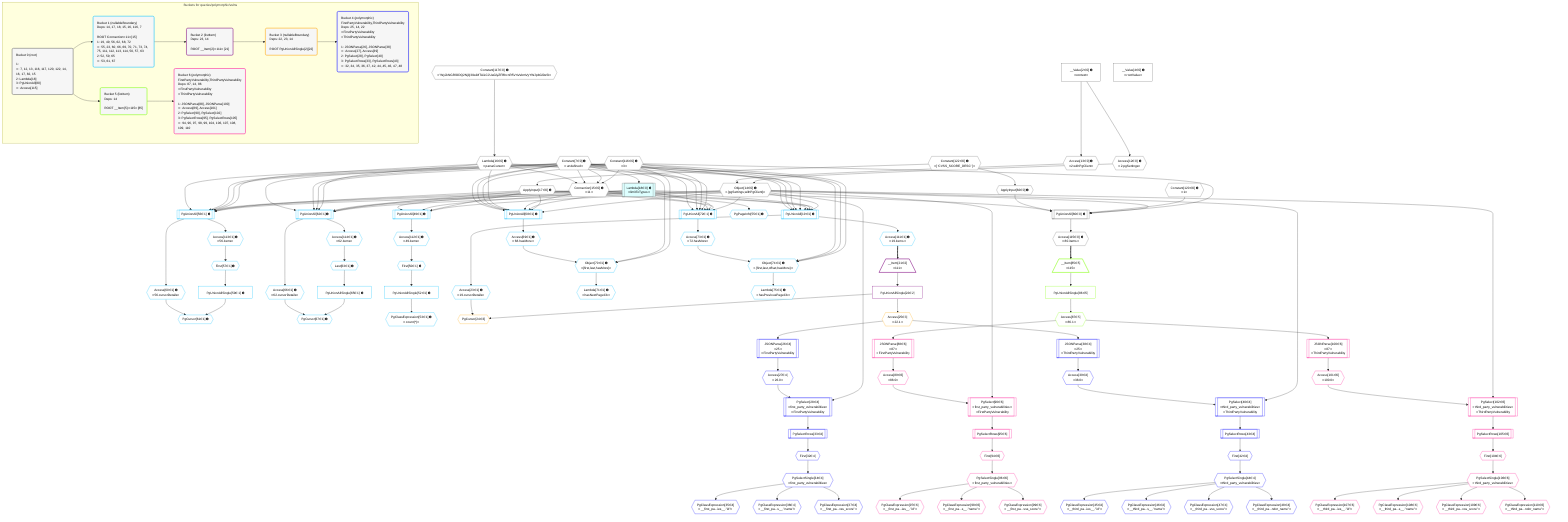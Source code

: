 %%{init: {'themeVariables': { 'fontSize': '12px'}}}%%
graph TD
    classDef path fill:#eee,stroke:#000,color:#000
    classDef plan fill:#fff,stroke-width:1px,color:#000
    classDef itemplan fill:#fff,stroke-width:2px,color:#000
    classDef unbatchedplan fill:#dff,stroke-width:1px,color:#000
    classDef sideeffectplan fill:#fcc,stroke-width:2px,color:#000
    classDef bucket fill:#f6f6f6,color:#000,stroke-width:2px,text-align:left


    %% plan dependencies
    PgUnionAll80[["PgUnionAll[80∈0] ➊"]]:::plan
    Object14{{"Object[14∈0] ➊<br />ᐸ{pgSettings,withPgClient}ᐳ"}}:::plan
    Constant116{{"Constant[116∈0] ➊<br />ᐸ3ᐳ"}}:::plan
    Constant120{{"Constant[120∈0] ➊<br />ᐸ1ᐳ"}}:::plan
    ApplyInput82{{"ApplyInput[82∈0] ➊"}}:::plan
    Lambda18[["Lambda[18∈0] ➊<br />ᐸlimitToTypesᐳ"]]:::unbatchedplan
    Object14 & Constant116 & Constant120 & ApplyInput82 & Lambda18 --> PgUnionAll80
    Connection15{{"Connection[15∈0] ➊<br />ᐸ11ᐳ"}}:::plan
    Constant7{{"Constant[7∈0] ➊<br />ᐸundefinedᐳ"}}:::plan
    Lambda16{{"Lambda[16∈0] ➊<br />ᐸparseCursorᐳ"}}:::plan
    Constant116 & Constant7 & Constant7 & Lambda16 --> Connection15
    Access12{{"Access[12∈0] ➊<br />ᐸ2.pgSettingsᐳ"}}:::plan
    Access13{{"Access[13∈0] ➊<br />ᐸ2.withPgClientᐳ"}}:::plan
    Access12 & Access13 --> Object14
    __Value2["__Value[2∈0] ➊<br />ᐸcontextᐳ"]:::plan
    __Value2 --> Access12
    __Value2 --> Access13
    Constant117{{"Constant[117∈0] ➊<br />ᐸ'WyJkNGRlODQ2NjQ3IiwiMTAiLCJUaGlyZFBhcnR5VnVsbmVyYWJpbGl0eSIᐳ"}}:::plan
    Constant117 --> Lambda16
    ApplyInput17{{"ApplyInput[17∈0] ➊"}}:::plan
    Constant122{{"Constant[122∈0] ➊<br />ᐸ[ 'CVSS_SCORE_DESC' ]ᐳ"}}:::plan
    Constant122 --> ApplyInput17
    Constant7 --> Lambda18
    Constant122 --> ApplyInput82
    Access115{{"Access[115∈0] ➊<br />ᐸ80.itemsᐳ"}}:::plan
    PgUnionAll80 --> Access115
    __Value4["__Value[4∈0] ➊<br />ᐸrootValueᐳ"]:::plan
    PgUnionAll19[["PgUnionAll[19∈1] ➊"]]:::plan
    Object14 & ApplyInput17 & Lambda18 & Connection15 & Lambda16 & Constant116 & Constant7 & Constant7 --> PgUnionAll19
    PgUnionAll56[["PgUnionAll[56∈1] ➊"]]:::plan
    Object14 & ApplyInput17 & Lambda18 & Connection15 & Lambda16 & Constant116 & Constant7 & Constant7 --> PgUnionAll56
    PgUnionAll62[["PgUnionAll[62∈1] ➊"]]:::plan
    Object14 & ApplyInput17 & Lambda18 & Connection15 & Lambda16 & Constant116 & Constant7 & Constant7 --> PgUnionAll62
    PgUnionAll68[["PgUnionAll[68∈1] ➊"]]:::plan
    Object14 & ApplyInput17 & Lambda18 & Connection15 & Lambda16 & Constant116 & Constant7 & Constant7 --> PgUnionAll68
    PgUnionAll72[["PgUnionAll[72∈1] ➊"]]:::plan
    Object14 & ApplyInput17 & Lambda18 & Connection15 & Lambda16 & Constant116 & Constant7 & Constant7 --> PgUnionAll72
    PgUnionAll49[["PgUnionAll[49∈1] ➊"]]:::plan
    Object14 & ApplyInput17 & Lambda18 & Connection15 --> PgUnionAll49
    Object74{{"Object[74∈1] ➊<br />ᐸ{first,last,offset,hasMore}ᐳ"}}:::plan
    Access73{{"Access[73∈1] ➊<br />ᐸ72.hasMoreᐳ"}}:::plan
    Constant116 & Constant7 & Constant7 & Access73 --> Object74
    Object70{{"Object[70∈1] ➊<br />ᐸ{first,last,hasMore}ᐳ"}}:::plan
    Access69{{"Access[69∈1] ➊<br />ᐸ68.hasMoreᐳ"}}:::plan
    Constant116 & Constant7 & Access69 --> Object70
    PgCursor61{{"PgCursor[61∈1] ➊"}}:::plan
    PgUnionAllSingle59["PgUnionAllSingle[59∈1] ➊"]:::plan
    Access60{{"Access[60∈1] ➊<br />ᐸ56.cursorDetailsᐳ"}}:::plan
    PgUnionAllSingle59 & Access60 --> PgCursor61
    PgCursor67{{"PgCursor[67∈1] ➊"}}:::plan
    PgUnionAllSingle65["PgUnionAllSingle[65∈1] ➊"]:::plan
    Access66{{"Access[66∈1] ➊<br />ᐸ62.cursorDetailsᐳ"}}:::plan
    PgUnionAllSingle65 & Access66 --> PgCursor67
    Access23{{"Access[23∈1] ➊<br />ᐸ19.cursorDetailsᐳ"}}:::plan
    PgUnionAll19 --> Access23
    First50{{"First[50∈1] ➊"}}:::plan
    Access112{{"Access[112∈1] ➊<br />ᐸ49.itemsᐳ"}}:::plan
    Access112 --> First50
    PgUnionAllSingle52["PgUnionAllSingle[52∈1] ➊"]:::plan
    First50 --> PgUnionAllSingle52
    PgClassExpression53{{"PgClassExpression[53∈1] ➊<br />ᐸcount(*)ᐳ"}}:::plan
    PgUnionAllSingle52 --> PgClassExpression53
    PgPageInfo55{{"PgPageInfo[55∈1] ➊"}}:::plan
    Connection15 --> PgPageInfo55
    First57{{"First[57∈1] ➊"}}:::plan
    Access113{{"Access[113∈1] ➊<br />ᐸ56.itemsᐳ"}}:::plan
    Access113 --> First57
    First57 --> PgUnionAllSingle59
    PgUnionAll56 --> Access60
    Last63{{"Last[63∈1] ➊"}}:::plan
    Access114{{"Access[114∈1] ➊<br />ᐸ62.itemsᐳ"}}:::plan
    Access114 --> Last63
    Last63 --> PgUnionAllSingle65
    PgUnionAll62 --> Access66
    PgUnionAll68 --> Access69
    Lambda71{{"Lambda[71∈1] ➊<br />ᐸhasNextPageCbᐳ"}}:::plan
    Object70 --> Lambda71
    PgUnionAll72 --> Access73
    Lambda75{{"Lambda[75∈1] ➊<br />ᐸhasPreviousPageCbᐳ"}}:::plan
    Object74 --> Lambda75
    Access111{{"Access[111∈1] ➊<br />ᐸ19.itemsᐳ"}}:::plan
    PgUnionAll19 --> Access111
    PgUnionAll49 --> Access112
    PgUnionAll56 --> Access113
    PgUnionAll62 --> Access114
    __Item21[/"__Item[21∈2]<br />ᐸ111ᐳ"\]:::itemplan
    Access111 ==> __Item21
    PgUnionAllSingle22["PgUnionAllSingle[22∈2]"]:::plan
    __Item21 --> PgUnionAllSingle22
    PgCursor24{{"PgCursor[24∈3]"}}:::plan
    PgUnionAllSingle22 & Access23 --> PgCursor24
    Access25{{"Access[25∈3]<br />ᐸ22.1ᐳ"}}:::plan
    PgUnionAllSingle22 --> Access25
    PgSelect28[["PgSelect[28∈4]<br />ᐸfirst_party_vulnerabilitiesᐳ<br />ᐳFirstPartyVulnerability"]]:::plan
    Access27{{"Access[27∈4]<br />ᐸ26.0ᐳ"}}:::plan
    Object14 & Access27 --> PgSelect28
    PgSelect40[["PgSelect[40∈4]<br />ᐸthird_party_vulnerabilitiesᐳ<br />ᐳThirdPartyVulnerability"]]:::plan
    Access39{{"Access[39∈4]<br />ᐸ38.0ᐳ"}}:::plan
    Object14 & Access39 --> PgSelect40
    JSONParse26[["JSONParse[26∈4]<br />ᐸ25ᐳ<br />ᐳFirstPartyVulnerability"]]:::plan
    Access25 --> JSONParse26
    JSONParse26 --> Access27
    First32{{"First[32∈4]"}}:::plan
    PgSelectRows33[["PgSelectRows[33∈4]"]]:::plan
    PgSelectRows33 --> First32
    PgSelect28 --> PgSelectRows33
    PgSelectSingle34{{"PgSelectSingle[34∈4]<br />ᐸfirst_party_vulnerabilitiesᐳ"}}:::plan
    First32 --> PgSelectSingle34
    PgClassExpression35{{"PgClassExpression[35∈4]<br />ᐸ__first_pa...ies__.”id”ᐳ"}}:::plan
    PgSelectSingle34 --> PgClassExpression35
    PgClassExpression36{{"PgClassExpression[36∈4]<br />ᐸ__first_pa...s__.”name”ᐳ"}}:::plan
    PgSelectSingle34 --> PgClassExpression36
    PgClassExpression37{{"PgClassExpression[37∈4]<br />ᐸ__first_pa...vss_score”ᐳ"}}:::plan
    PgSelectSingle34 --> PgClassExpression37
    JSONParse38[["JSONParse[38∈4]<br />ᐸ25ᐳ<br />ᐳThirdPartyVulnerability"]]:::plan
    Access25 --> JSONParse38
    JSONParse38 --> Access39
    First42{{"First[42∈4]"}}:::plan
    PgSelectRows43[["PgSelectRows[43∈4]"]]:::plan
    PgSelectRows43 --> First42
    PgSelect40 --> PgSelectRows43
    PgSelectSingle44{{"PgSelectSingle[44∈4]<br />ᐸthird_party_vulnerabilitiesᐳ"}}:::plan
    First42 --> PgSelectSingle44
    PgClassExpression45{{"PgClassExpression[45∈4]<br />ᐸ__third_pa...ies__.”id”ᐳ"}}:::plan
    PgSelectSingle44 --> PgClassExpression45
    PgClassExpression46{{"PgClassExpression[46∈4]<br />ᐸ__third_pa...s__.”name”ᐳ"}}:::plan
    PgSelectSingle44 --> PgClassExpression46
    PgClassExpression47{{"PgClassExpression[47∈4]<br />ᐸ__third_pa...vss_score”ᐳ"}}:::plan
    PgSelectSingle44 --> PgClassExpression47
    PgClassExpression48{{"PgClassExpression[48∈4]<br />ᐸ__third_pa...ndor_name”ᐳ"}}:::plan
    PgSelectSingle44 --> PgClassExpression48
    __Item85[/"__Item[85∈5]<br />ᐸ115ᐳ"\]:::itemplan
    Access115 ==> __Item85
    PgUnionAllSingle86["PgUnionAllSingle[86∈5]"]:::plan
    __Item85 --> PgUnionAllSingle86
    Access87{{"Access[87∈5]<br />ᐸ86.1ᐳ"}}:::plan
    PgUnionAllSingle86 --> Access87
    PgSelect90[["PgSelect[90∈6]<br />ᐸfirst_party_vulnerabilitiesᐳ<br />ᐳFirstPartyVulnerability"]]:::plan
    Access89{{"Access[89∈6]<br />ᐸ88.0ᐳ"}}:::plan
    Object14 & Access89 --> PgSelect90
    PgSelect102[["PgSelect[102∈6]<br />ᐸthird_party_vulnerabilitiesᐳ<br />ᐳThirdPartyVulnerability"]]:::plan
    Access101{{"Access[101∈6]<br />ᐸ100.0ᐳ"}}:::plan
    Object14 & Access101 --> PgSelect102
    JSONParse88[["JSONParse[88∈6]<br />ᐸ87ᐳ<br />ᐳFirstPartyVulnerability"]]:::plan
    Access87 --> JSONParse88
    JSONParse88 --> Access89
    First94{{"First[94∈6]"}}:::plan
    PgSelectRows95[["PgSelectRows[95∈6]"]]:::plan
    PgSelectRows95 --> First94
    PgSelect90 --> PgSelectRows95
    PgSelectSingle96{{"PgSelectSingle[96∈6]<br />ᐸfirst_party_vulnerabilitiesᐳ"}}:::plan
    First94 --> PgSelectSingle96
    PgClassExpression97{{"PgClassExpression[97∈6]<br />ᐸ__first_pa...ies__.”id”ᐳ"}}:::plan
    PgSelectSingle96 --> PgClassExpression97
    PgClassExpression98{{"PgClassExpression[98∈6]<br />ᐸ__first_pa...s__.”name”ᐳ"}}:::plan
    PgSelectSingle96 --> PgClassExpression98
    PgClassExpression99{{"PgClassExpression[99∈6]<br />ᐸ__first_pa...vss_score”ᐳ"}}:::plan
    PgSelectSingle96 --> PgClassExpression99
    JSONParse100[["JSONParse[100∈6]<br />ᐸ87ᐳ<br />ᐳThirdPartyVulnerability"]]:::plan
    Access87 --> JSONParse100
    JSONParse100 --> Access101
    First104{{"First[104∈6]"}}:::plan
    PgSelectRows105[["PgSelectRows[105∈6]"]]:::plan
    PgSelectRows105 --> First104
    PgSelect102 --> PgSelectRows105
    PgSelectSingle106{{"PgSelectSingle[106∈6]<br />ᐸthird_party_vulnerabilitiesᐳ"}}:::plan
    First104 --> PgSelectSingle106
    PgClassExpression107{{"PgClassExpression[107∈6]<br />ᐸ__third_pa...ies__.”id”ᐳ"}}:::plan
    PgSelectSingle106 --> PgClassExpression107
    PgClassExpression108{{"PgClassExpression[108∈6]<br />ᐸ__third_pa...s__.”name”ᐳ"}}:::plan
    PgSelectSingle106 --> PgClassExpression108
    PgClassExpression109{{"PgClassExpression[109∈6]<br />ᐸ__third_pa...vss_score”ᐳ"}}:::plan
    PgSelectSingle106 --> PgClassExpression109
    PgClassExpression110{{"PgClassExpression[110∈6]<br />ᐸ__third_pa...ndor_name”ᐳ"}}:::plan
    PgSelectSingle106 --> PgClassExpression110

    %% define steps

    subgraph "Buckets for queries/polymorphic/vulns"
    Bucket0("Bucket 0 (root)<br /><br />1: <br />ᐳ: 7, 12, 13, 116, 117, 120, 122, 14, 16, 17, 82, 15<br />2: Lambda[18]<br />3: PgUnionAll[80]<br />ᐳ: Access[115]"):::bucket
    classDef bucket0 stroke:#696969
    class Bucket0,__Value2,__Value4,Constant7,Access12,Access13,Object14,Connection15,Lambda16,ApplyInput17,Lambda18,PgUnionAll80,ApplyInput82,Access115,Constant116,Constant117,Constant120,Constant122 bucket0
    Bucket1("Bucket 1 (nullableBoundary)<br />Deps: 14, 17, 18, 15, 16, 116, 7<br /><br />ROOT Connectionᐸ11ᐳ[15]<br />1: 19, 49, 56, 62, 68, 72<br />ᐳ: 55, 23, 60, 66, 69, 70, 71, 73, 74, 75, 111, 112, 113, 114, 50, 57, 63<br />2: 52, 59, 65<br />ᐳ: 53, 61, 67"):::bucket
    classDef bucket1 stroke:#00bfff
    class Bucket1,PgUnionAll19,Access23,PgUnionAll49,First50,PgUnionAllSingle52,PgClassExpression53,PgPageInfo55,PgUnionAll56,First57,PgUnionAllSingle59,Access60,PgCursor61,PgUnionAll62,Last63,PgUnionAllSingle65,Access66,PgCursor67,PgUnionAll68,Access69,Object70,Lambda71,PgUnionAll72,Access73,Object74,Lambda75,Access111,Access112,Access113,Access114 bucket1
    Bucket2("Bucket 2 (listItem)<br />Deps: 23, 14<br /><br />ROOT __Item{2}ᐸ111ᐳ[21]"):::bucket
    classDef bucket2 stroke:#7f007f
    class Bucket2,__Item21,PgUnionAllSingle22 bucket2
    Bucket3("Bucket 3 (nullableBoundary)<br />Deps: 22, 23, 14<br /><br />ROOT PgUnionAllSingle{2}[22]"):::bucket
    classDef bucket3 stroke:#ffa500
    class Bucket3,PgCursor24,Access25 bucket3
    Bucket4("Bucket 4 (polymorphic)<br />FirstPartyVulnerability,ThirdPartyVulnerability<br />Deps: 25, 14, 22<br />ᐳFirstPartyVulnerability<br />ᐳThirdPartyVulnerability<br /><br />1: JSONParse[26], JSONParse[38]<br />ᐳ: Access[27], Access[39]<br />2: PgSelect[28], PgSelect[40]<br />3: PgSelectRows[33], PgSelectRows[43]<br />ᐳ: 32, 34, 35, 36, 37, 42, 44, 45, 46, 47, 48"):::bucket
    classDef bucket4 stroke:#0000ff
    class Bucket4,JSONParse26,Access27,PgSelect28,First32,PgSelectRows33,PgSelectSingle34,PgClassExpression35,PgClassExpression36,PgClassExpression37,JSONParse38,Access39,PgSelect40,First42,PgSelectRows43,PgSelectSingle44,PgClassExpression45,PgClassExpression46,PgClassExpression47,PgClassExpression48 bucket4
    Bucket5("Bucket 5 (listItem)<br />Deps: 14<br /><br />ROOT __Item{5}ᐸ115ᐳ[85]"):::bucket
    classDef bucket5 stroke:#7fff00
    class Bucket5,__Item85,PgUnionAllSingle86,Access87 bucket5
    Bucket6("Bucket 6 (polymorphic)<br />FirstPartyVulnerability,ThirdPartyVulnerability<br />Deps: 87, 14, 86<br />ᐳFirstPartyVulnerability<br />ᐳThirdPartyVulnerability<br /><br />1: JSONParse[88], JSONParse[100]<br />ᐳ: Access[89], Access[101]<br />2: PgSelect[90], PgSelect[102]<br />3: PgSelectRows[95], PgSelectRows[105]<br />ᐳ: 94, 96, 97, 98, 99, 104, 106, 107, 108, 109, 110"):::bucket
    classDef bucket6 stroke:#ff1493
    class Bucket6,JSONParse88,Access89,PgSelect90,First94,PgSelectRows95,PgSelectSingle96,PgClassExpression97,PgClassExpression98,PgClassExpression99,JSONParse100,Access101,PgSelect102,First104,PgSelectRows105,PgSelectSingle106,PgClassExpression107,PgClassExpression108,PgClassExpression109,PgClassExpression110 bucket6
    Bucket0 --> Bucket1 & Bucket5
    Bucket1 --> Bucket2
    Bucket2 --> Bucket3
    Bucket3 --> Bucket4
    Bucket5 --> Bucket6
    end